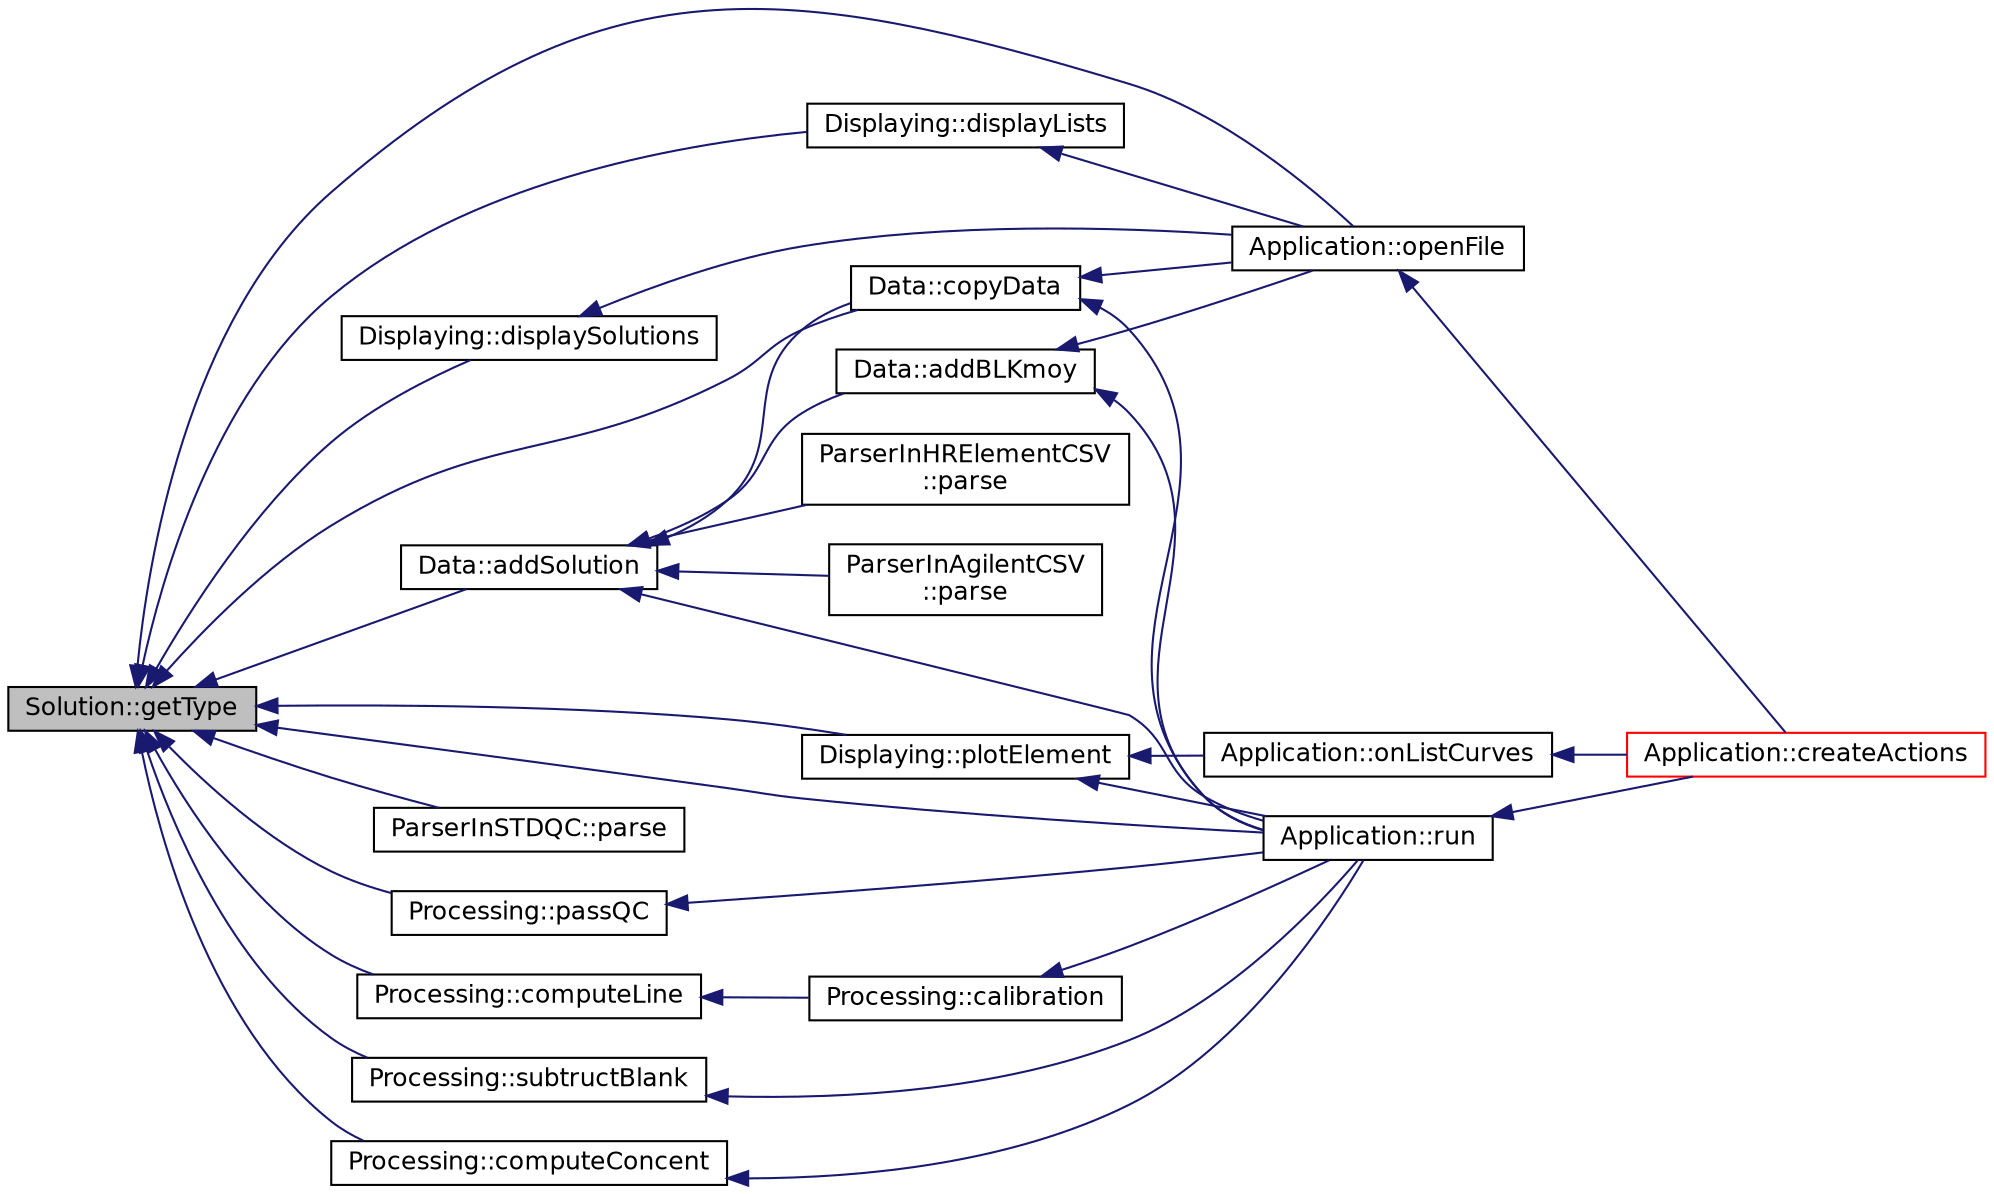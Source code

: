 digraph "Solution::getType"
{
 // INTERACTIVE_SVG=YES
  edge [fontname="Helvetica",fontsize="12",labelfontname="Helvetica",labelfontsize="12"];
  node [fontname="Helvetica",fontsize="12",shape=record];
  rankdir="LR";
  Node1 [label="Solution::getType",height=0.2,width=0.4,color="black", fillcolor="grey75", style="filled" fontcolor="black"];
  Node1 -> Node2 [dir="back",color="midnightblue",fontsize="12",style="solid",fontname="Helvetica"];
  Node2 [label="Application::run",height=0.2,width=0.4,color="black", fillcolor="white", style="filled",URL="$a00001.html#a68965449404743bf1add056784d6cf81",tooltip="Slot of clicking on proceed button. "];
  Node2 -> Node3 [dir="back",color="midnightblue",fontsize="12",style="solid",fontname="Helvetica"];
  Node3 [label="Application::createActions",height=0.2,width=0.4,color="red", fillcolor="white", style="filled",URL="$a00001.html#a934cebb73a90017ac0ffb8ba9b0f251b",tooltip="Creation of HCI actions. "];
  Node1 -> Node4 [dir="back",color="midnightblue",fontsize="12",style="solid",fontname="Helvetica"];
  Node4 [label="Application::openFile",height=0.2,width=0.4,color="black", fillcolor="white", style="filled",URL="$a00001.html#ab7f9356b1eaa23c179500675d92a49d5",tooltip="Slot of clicking on open data file button. "];
  Node4 -> Node3 [dir="back",color="midnightblue",fontsize="12",style="solid",fontname="Helvetica"];
  Node1 -> Node5 [dir="back",color="midnightblue",fontsize="12",style="solid",fontname="Helvetica"];
  Node5 [label="Data::addSolution",height=0.2,width=0.4,color="black", fillcolor="white", style="filled",URL="$a00002.html#a7f13913683ead8b0702121ac494f1598",tooltip="Add a solution to the data set. "];
  Node5 -> Node2 [dir="back",color="midnightblue",fontsize="12",style="solid",fontname="Helvetica"];
  Node5 -> Node6 [dir="back",color="midnightblue",fontsize="12",style="solid",fontname="Helvetica"];
  Node6 [label="Data::copyData",height=0.2,width=0.4,color="black", fillcolor="white", style="filled",URL="$a00002.html#a6fc1d983c7fa16eebd0d0b12cb505a30",tooltip="Copies data contain from the given parameter. "];
  Node6 -> Node2 [dir="back",color="midnightblue",fontsize="12",style="solid",fontname="Helvetica"];
  Node6 -> Node4 [dir="back",color="midnightblue",fontsize="12",style="solid",fontname="Helvetica"];
  Node5 -> Node7 [dir="back",color="midnightblue",fontsize="12",style="solid",fontname="Helvetica"];
  Node7 [label="Data::addBLKmoy",height=0.2,width=0.4,color="black", fillcolor="white", style="filled",URL="$a00002.html#a6ff99fcec4f0387958fff773969de591",tooltip="Adds a calculated Blank Solution. "];
  Node7 -> Node2 [dir="back",color="midnightblue",fontsize="12",style="solid",fontname="Helvetica"];
  Node7 -> Node4 [dir="back",color="midnightblue",fontsize="12",style="solid",fontname="Helvetica"];
  Node5 -> Node8 [dir="back",color="midnightblue",fontsize="12",style="solid",fontname="Helvetica"];
  Node8 [label="ParserInAgilentCSV\l::parse",height=0.2,width=0.4,color="black", fillcolor="white", style="filled",URL="$a00007.html#a1588c3bd39bda3db375258536a8b1a39",tooltip="Parsing Function. "];
  Node5 -> Node9 [dir="back",color="midnightblue",fontsize="12",style="solid",fontname="Helvetica"];
  Node9 [label="ParserInHRElementCSV\l::parse",height=0.2,width=0.4,color="black", fillcolor="white", style="filled",URL="$a00008.html#afe0bbb03f0c526684ac059c7007a5ede",tooltip="Parsing Function. "];
  Node1 -> Node6 [dir="back",color="midnightblue",fontsize="12",style="solid",fontname="Helvetica"];
  Node1 -> Node10 [dir="back",color="midnightblue",fontsize="12",style="solid",fontname="Helvetica"];
  Node10 [label="Displaying::displayLists",height=0.2,width=0.4,color="black", fillcolor="white", style="filled",URL="$a00003.html#a5948e8f752a67b250665cee57abdadb2",tooltip="Generates lists : of Elements, HR-MR-LR Elements and Blanks. "];
  Node10 -> Node4 [dir="back",color="midnightblue",fontsize="12",style="solid",fontname="Helvetica"];
  Node1 -> Node11 [dir="back",color="midnightblue",fontsize="12",style="solid",fontname="Helvetica"];
  Node11 [label="Displaying::displaySolutions",height=0.2,width=0.4,color="black", fillcolor="white", style="filled",URL="$a00003.html#a5a779d21b88a5d08e8989d401acad7b8",tooltip="Generates list of solutions. "];
  Node11 -> Node4 [dir="back",color="midnightblue",fontsize="12",style="solid",fontname="Helvetica"];
  Node1 -> Node12 [dir="back",color="midnightblue",fontsize="12",style="solid",fontname="Helvetica"];
  Node12 [label="Displaying::plotElement",height=0.2,width=0.4,color="black", fillcolor="white", style="filled",URL="$a00003.html#a2eb8d02c398ddd7708260ec230ceafcc",tooltip="Plots Calibration curves. "];
  Node12 -> Node13 [dir="back",color="midnightblue",fontsize="12",style="solid",fontname="Helvetica"];
  Node13 [label="Application::onListCurves",height=0.2,width=0.4,color="black", fillcolor="white", style="filled",URL="$a00001.html#a4c314b290d0ecc615133d5bf6799b710",tooltip="Slot of clicking on Elements list in Calibration curve view. "];
  Node13 -> Node3 [dir="back",color="midnightblue",fontsize="12",style="solid",fontname="Helvetica"];
  Node12 -> Node2 [dir="back",color="midnightblue",fontsize="12",style="solid",fontname="Helvetica"];
  Node1 -> Node14 [dir="back",color="midnightblue",fontsize="12",style="solid",fontname="Helvetica"];
  Node14 [label="ParserInSTDQC::parse",height=0.2,width=0.4,color="black", fillcolor="white", style="filled",URL="$a00009.html#a8bdd62cece3dc339c2096c85044fad66",tooltip="Parsing Function. "];
  Node1 -> Node15 [dir="back",color="midnightblue",fontsize="12",style="solid",fontname="Helvetica"];
  Node15 [label="Processing::subtructBlank",height=0.2,width=0.4,color="black", fillcolor="white", style="filled",URL="$a00011.html#a409d37b18750104739ee43e169371a0b",tooltip="Applies Blank Substraction. "];
  Node15 -> Node2 [dir="back",color="midnightblue",fontsize="12",style="solid",fontname="Helvetica"];
  Node1 -> Node16 [dir="back",color="midnightblue",fontsize="12",style="solid",fontname="Helvetica"];
  Node16 [label="Processing::computeConcent",height=0.2,width=0.4,color="black", fillcolor="white", style="filled",URL="$a00011.html#ac0d956c3e8bdbc42a3b24975b25c6dfd",tooltip="Computes concentrations on data container. "];
  Node16 -> Node2 [dir="back",color="midnightblue",fontsize="12",style="solid",fontname="Helvetica"];
  Node1 -> Node17 [dir="back",color="midnightblue",fontsize="12",style="solid",fontname="Helvetica"];
  Node17 [label="Processing::passQC",height=0.2,width=0.4,color="black", fillcolor="white", style="filled",URL="$a00011.html#a092b32603577be8f4482f2d5d5f7ff30",tooltip="Quality control after data processing. "];
  Node17 -> Node2 [dir="back",color="midnightblue",fontsize="12",style="solid",fontname="Helvetica"];
  Node1 -> Node18 [dir="back",color="midnightblue",fontsize="12",style="solid",fontname="Helvetica"];
  Node18 [label="Processing::computeLine",height=0.2,width=0.4,color="black", fillcolor="white", style="filled",URL="$a00011.html#a5fbd5c910da7cec1497168d1d217f1ed",tooltip="Computes a calibration line. "];
  Node18 -> Node19 [dir="back",color="midnightblue",fontsize="12",style="solid",fontname="Helvetica"];
  Node19 [label="Processing::calibration",height=0.2,width=0.4,color="black", fillcolor="white", style="filled",URL="$a00011.html#aab8fde82e21bbe6c59a743bac8480c49",tooltip="Computes calibration lines. "];
  Node19 -> Node2 [dir="back",color="midnightblue",fontsize="12",style="solid",fontname="Helvetica"];
}

